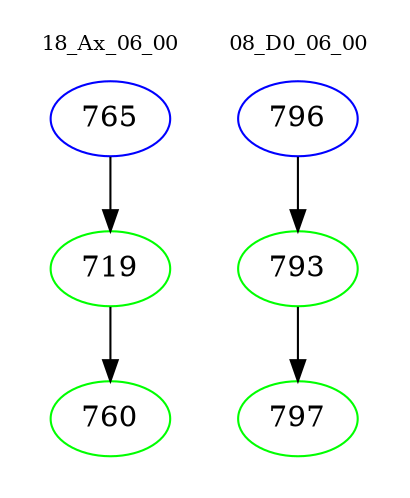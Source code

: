 digraph{
subgraph cluster_0 {
color = white
label = "18_Ax_06_00";
fontsize=10;
T0_765 [label="765", color="blue"]
T0_765 -> T0_719 [color="black"]
T0_719 [label="719", color="green"]
T0_719 -> T0_760 [color="black"]
T0_760 [label="760", color="green"]
}
subgraph cluster_1 {
color = white
label = "08_D0_06_00";
fontsize=10;
T1_796 [label="796", color="blue"]
T1_796 -> T1_793 [color="black"]
T1_793 [label="793", color="green"]
T1_793 -> T1_797 [color="black"]
T1_797 [label="797", color="green"]
}
}

